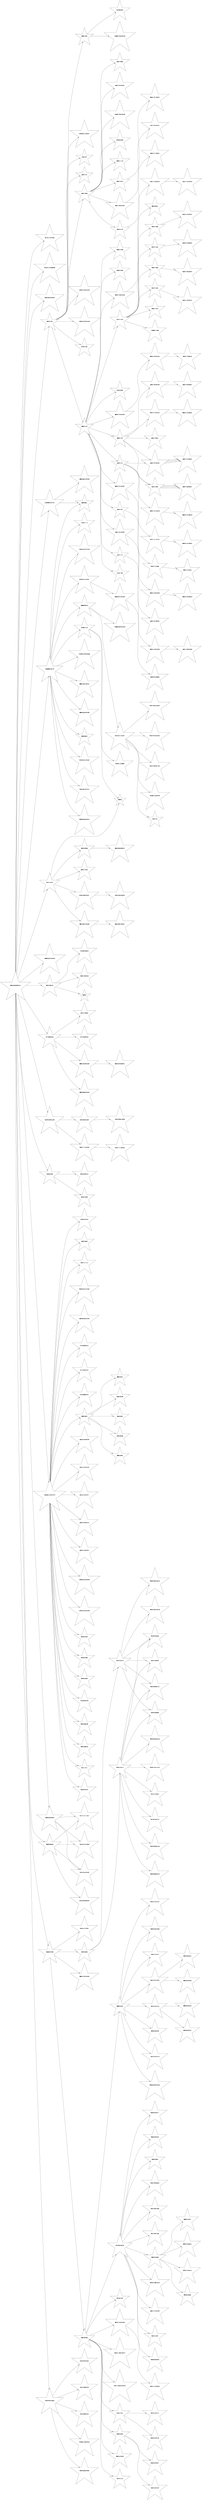 digraph fortheking {
	rankdir=LR size="100,50"
	node [shape=star]
	"EF-00-3028090-010" -> "9E130-1120-3A2D"
	"EF-00-3028090-010" -> "9E130-1140-2A30KC"
	"EF-00-3028090-010" -> "EC20-3304-00-002"
	"EF-00-3028090-010" -> "EF30-7000"
	"EF30-7000" -> "9MA07-686"
	"EF30-7000" -> "EF30-7100"
	"EF30-7100" -> "91300-0980"
	"EF30-7100" -> "EF30-7104-00-002"
	"EF30-7104-00-002" -> "EF30-7104-0Z-001"
	"EF30-7104-0Z-001" -> "EF30-7104KD-A0"
	"EF30-7100" -> "EF30-7120"
	"EF30-7120" -> "EF34-7115-00-001"
	"EF34-7115-00-001" -> "EF34-7115-0F-001"
	"EF30-7120" -> "JA30-1100B-1"
	"EF30-7120" -> "JA30-7125B"
	"JA30-7125B" -> "JA30-7125-0F-001"
	"JA30-7125B" -> "JA30-7125-0F-001"
	"EF30-7120" -> "JA30-7127-00-001"
	"JA30-7127-00-001" -> "JA30-7127-0F-001"
	"JA30-7127-00-001" -> "JA30-7127-0F-001"
	"EF30-7120" -> "JA30-7182-00-002"
	"JA30-7182-00-002" -> "JA30-7182-0F-001"
	"EF30-7100" -> "EF34-7101-00-007"
	"EF34-7101-00-007" -> "RA34-7101K-B2"
	"RA34-7101K-B2" -> "EF34-7101K-A0"
	"EF30-7100" -> "JA30-7110"
	"JA30-7110" -> "EF30-7181-00-001"
	"EF30-7181-00-001" -> "EF30-7181-0F-001"
	"JA30-7110" -> "EF34-7121-00-004"
	"EF34-7121-00-004" -> "EF34-7121-0F-004"
	"JA30-7110" -> "JA30-7125B"
	"JA30-7125B" -> "JA30-7125-0F-001"
	"JA30-7125B" -> "JA30-7125-0F-001"
	"JA30-7110" -> "JA30-7127-00-001"
	"JA30-7127-00-001" -> "JA30-7127-0F-001"
	"JA30-7127-00-001" -> "JA30-7127-0F-001"
	"EF30-7100" -> "JA30-7130"
	"JA30-7130" -> "EF34-7122-00-004"
	"EF34-7122-00-004" -> "EF34-7122-0F-004"
	"EF30-7100" -> "JA30-7131-00-004"
	"JA30-7131-00-004" -> "JA30-7131-0F-001"
	"EF30-7100" -> "JA30-7140"
	"JA30-7140" -> "EF34-7123-00-002"
	"EF34-7123-00-002" -> "JA34-7123-0K-003"
	"EF30-7100" -> "Q130-7155"
	"EF30-7100" -> "RA30-7102B"
	"EF30-7100" -> "RA30-7151B"
	"EF30-7100" -> "RA34-7103-00-005"
	"RA34-7103-00-005" -> "RA34-7103-0B-002"
	"RA34-7103-0B-002" -> "RA34-7103-0K-003"
	"EF30-7100" -> "RA34-7150A"
	"RA34-7150A" -> "9EL02-5310"
	"RA34-7150A" -> "RA34-7133A"
	"RA34-7133A" -> "RA34-7133-0F-001"
	"RA34-7150A" -> "RA34-7134A"
	"RA34-7134A" -> "RA34-7134-0F-001"
	"RA34-7150A" -> "RA34-7135A"
	"RA34-7135A" -> "RA34-7135-0F-001"
	"RA34-7150A" -> "RA34-7136A"
	"RA34-7136A" -> "RA34-7136-0F-001"
	"RA34-7150A" -> "RA34-7137A"
	"RA34-7150A" -> "S-EF30-7146B"
	"EF30-7000" -> "EF30-7300"
	"EF30-7300" -> "98M65-0800"
	"EF30-7300" -> "S-EF30-7300-00-002"
	"EF30-7000" -> "EU34-5111-00-001"
	"EF30-7000" -> "I640-7317"
	"EF30-7000" -> "JA30-7116"
	"EF30-7000" -> "JA30-7400A"
	"JA30-7400A" -> "9MB22-0035"
	"JA30-7400A" -> "EF30-7117A"
	"JA30-7400A" -> "EF30-7407A"
	"EF30-7407A" -> "EF30-7407-0F-001"
	"JA30-7400A" -> "EI30-7403-00-003"
	"EI30-7403-00-003" -> "EI30-7403-0F-001"
	"JA30-7400A" -> "JA30-2117B"
	"JA30-2117B" -> "JA30-2117-0F-001"
	"JA30-7400A" -> "JA30-7405B"
	"JA30-7400A" -> "JA30-7413-00-001"
	"JA30-7400A" -> "S-JA30-7400-00-003"
	"EF30-7000" -> "S-EF30-7250-00-002"
	"EF30-7000" -> "S-EF30-7500-00-003"
	"EF-00-3028090-010" -> "EF34-2000C"
	"EF34-2000C" -> "9HT26"
	"EF34-2000C" -> "EF24-2307-00-003"
	"EF24-2307-00-003" -> "EF24-2307-0F-001"
	"EF34-2000C" -> "EF34-2306G"
	"EF34-2306G" -> "EF34-2306-0F-001"
	"EF34-2000C" -> "EU30-4089-00-007"
	"EU30-4089-00-007" -> "EU30-4089-0F-002"
	"EF34-2000C" -> "JA30-1110A-1"
	"EF-00-3028090-010" -> "S-EF30-3210-00-024"
	"EF-00-3028090-010" -> "TOOL BOX-XS"
	"TOOL BOX-XS" -> "9BF01-0G03-03"
	"TOOL BOX-XS" -> "9HT28"
	"TOOL BOX-XS" -> "9S-TOOL BOX-4"
	"EF-00-3028090-010" -> "Y-7130-F-40SA"
	"Y-7130-F-40SA" -> "9BZ01-SN90A"
	"Y-7130-F-40SA" -> "9Z713-SN34-01"
	"Y-7130-F-40SA" -> "EF30-4015-00-003"
	"EF30-4015-00-003" -> "EF30-4015-0F-001"
	"Y-7130-F-40SA" -> "EF30-4509-00-004"
	"EF-00-3028090-010" -> "Y-8000-SN03-1300"
	"Y-8000-SN03-1300" -> "8000-SN03-1300"
	"8000-SN03-1300" -> "8000-SN03-1300F"
	"Y-8000-SN03-1300" -> "C834-7111-00-003"
	"C834-7111-00-003" -> "C834-7111-0F-003"
	"EF-00-3028090-010" -> "Y-BA06-0906"
	"Y-BA06-0906" -> "9BA06-0D08-A1"
	"Y-BA06-0906" -> "9BF03-0G69"
	"EF-00-3028090-010" -> "Y-BIEFB1213-300900"
	"Y-BIEFB1213-300900" -> "95M20-0420"
	"Y-BIEFB1213-300900" -> "95M20-0450"
	"Y-BIEFB1213-300900" -> "95M20-0500"
	"Y-BIEFB1213-300900" -> "9A-6X25X2206"
	"Y-BIEFB1213-300900" -> "9BF19-JH-135"
	"Y-BIEFB1213-300900" -> "9BF19-JH-215"
	"Y-BIEFB1213-300900" -> "9BI01-20L1"
	"Y-BIEFB1213-300900" -> "9BI03-S004-01"
	"Y-BIEFB1213-300900" -> "9BI03-S004-02"
	"Y-BIEFB1213-300900" -> "9BI04-0G08"
	"Y-BIEFB1213-300900" -> "9BK01-0118-6"
	"Y-BIEFB1213-300900" -> "9BN03-0G16-W088"
	"Y-BIEFB1213-300900" -> "9BN03-0G16-W094"
	"Y-BIEFB1213-300900" -> "9I-10X25X2214"
	"Y-BIEFB1213-300900" -> "9I-10X25X2364"
	"Y-BIEFB1213-300900" -> "9I-10X25X2764"
	"Y-BIEFB1213-300900" -> "EF34-2300"
	"EF34-2300" -> "EF30-2308"
	"EF34-2300" -> "EF30-2310"
	"EF34-2300" -> "RA30-2304B"
	"EF34-2300" -> "RA30-2309"
	"EF34-2300" -> "TC30-2302B"
	"Y-BIEFB1213-300900" -> "JA30-2108-00-003"
	"Y-BIEFB1213-300900" -> "JA30-2108-00-006"
	"Y-BIEFB1213-300900" -> "JA30-2108-00-007"
	"Y-BIEFB1213-300900" -> "JA30-2108-00-010"
	"Y-BIEFB1213-300900" -> "JA30-2113-00-001"
	"Y-BIEFB1213-300900" -> "S-TB30-2100-00-004"
	"Y-BIEFB1213-300900" -> "S-TB30-2200-00-003"
	"EF-00-3028090-010" -> "Y-CEEF30-C2100"
	"Y-CEEF30-C2100" -> "9S-E620-1300-XL-A5"
	"Y-CEEF30-C2100" -> "EF30-1501-00-001"
	"Y-CEEF30-C2100" -> "EF30-3202-00-005"
	"Y-CEEF30-C2100" -> "EF30-5511"
	"Y-CEEF30-C2100" -> "EF30-5515"
	"Y-CEEF30-C2100" -> "EU30-3201-00-003"
	"Y-CEEF30-C2100" -> "EU30-5101-00-007"
	"EU30-5101-00-007" -> "EF30-5101-0Z-003"
	"EF30-5101-0Z-003" -> "RA30-5101KD-A0"
	"Y-CEEF30-C2100" -> "GH34-3315-00-001"
	"Y-CEEF30-C2100" -> "S-EF30-3300-00-011"
	"Y-CEEF30-C2100" -> "S-EF30-7114"
	"Y-CEEF30-C2100" -> "S-EF34-3240-00-003"
	"Y-CEEF30-C2100" -> "Y-EF30-5201C"
	"Y-EF30-5201C" -> "EU34-3211-00-001"
	"EU34-3211-00-001" -> "9HT01-50"
	"EU34-3211-00-001" -> "9LU07-3301-35-001"
	"EU34-3211-00-001" -> "9LU07-5262-35-001"
	"EU34-3211-00-001" -> "9LU07-5262-37-001"
	"EU34-3211-00-001" -> "9M630-1150-24V-5"
	"Y-EF30-5201C" -> "S-EF30-5200-00-004"
	"Y-CEEF30-C2100" -> "Y-M634-7112"
	"Y-M634-7112" -> "9HT26"
	"Y-M634-7112" -> "M634-7112-696T"
	"EF-00-3028090-010" -> "Y-CEEF30-CS2100"
	"Y-CEEF30-CS2100" -> "EF30-3321-00-026"
	"Y-CEEF30-CS2100" -> "EF30-5511"
	"EF-00-3028090-010" -> "Y-EF30-N2820"
	"Y-EF30-N2820" -> "I630-3108-00-025"
	"Y-EF30-N2820" -> "VO-LS14141 G001"
	"Y-EF30-N2820" -> "VO-LS14141 G002"
	"Y-EF30-N2820" -> "XS3B-30X28X2640"
	"EF-00-3028090-010" -> "Y-EF30-NS28202"
	"Y-EF30-NS28202" -> "I630-3108-00-025"
	"Y-EF30-NS28202" -> "VO-LS14141 G001"
	"Y-EF30-NS28202" -> "VO-LS14141 G002"
	"EF-00-3028090-010" -> "Y-EF34-C7303"
	"Y-EF34-C7303" -> "9EC00-B7.5HP-4"
	"Y-EF34-C7303" -> "9EP90-X030"
	"9EP90-X030" -> "9EP90-2K01A"
	"9EP90-2K01A" -> "9EL08-ZB4BD2"
	"9EP90-2K01A" -> "9EL09-ZB4BA3"
	"9EP90-2K01A" -> "9EL09-ZB4BA5"
	"9EP90-2K01A" -> "9EL09-ZB4BC4"
	"9EP90-2K01A" -> "9EL09-ZB4BS54"
	"9EP90-2K01A" -> "9EL09-ZB4BZ101"
	"9EP90-2K01A" -> "9EL09-ZB4BZ103"
	"9EP90-2K01A" -> "9EL09-ZB4BZ104"
	"9EP90-2K01A" -> "9EP90-2K01A-07A"
	"9EP90-2K01A" -> "9EP90-2K01A-07B"
	"9EP90-X030" -> "9EP90-2K01C"
	"9EP90-2K01C" -> "9EL09-ZB4BA3"
	"9EP90-2K01C" -> "9EL09-ZB4BA5"
	"9EP90-2K01C" -> "9EL09-ZB4BC4"
	"9EP90-2K01C" -> "9EL09-ZB4BZ101"
	"9EP90-2K01C" -> "9EP90-2K01C-07A"
	"9EP90-2K01C" -> "9EP90-2K01C-07B"
	"Y-EF34-C7303" -> "EF30-7157-00-002"
	"Y-EF34-C7303" -> "EF34-C7303"
	"EF34-C7303" -> "9EA00-7.5HP-55N4-1"
	"EF34-C7303" -> "9ED12-DB9P-4IN250A"
	"EF34-C7303" -> "9EG04-24P1"
	"9EG04-24P1" -> "9EG04-24P1-07"
	"9EG04-24P1" -> "9EG04-24P1-09"
	"EF34-C7303" -> "9EG04-24P2"
	"9EG04-24P2" -> "9EG04-24P2-07"
	"9EG04-24P2" -> "9EG04-24P2-09"
	"EF34-C7303" -> "9EJ00-0160-60"
	"EF34-C7303" -> "9EN00-1212"
	"EF34-C7303" -> "9EP00-2004"
	"9EP00-2004" -> "9EP00-2004-03A1"
	"9EP00-2004" -> "9EP00-2004-03B"
	"9EP00-2004" -> "9EP00-2004-04"
	"9EP00-2004" -> "9EP00-2004-CPU"
	"9EP00-2004-CPU" -> "9EP00-2004-01"
	"9EP00-2004-CPU" -> "9EP02-2004-06"
	"9EP00-2004" -> "9EP00-2004-I/O"
	"9EP00-2004-I/O" -> "9EP00-2004-02"
	"9EP00-2004-I/O" -> "9EP02-2004-07"
	"9EP00-2004" -> "9EP90-2004-05"
	"9EP00-2004" -> "9EP90-2004-07A"
	"9EP00-2004" -> "9EP90-2004-07B-01"
	"EF34-C7303" -> "9S-XK00-C0003"
	"9S-XK00-C0003" -> "9EB00-1268V"
	"9S-XK00-C0003" -> "9ED80-K2005-6"
	"9S-XK00-C0003" -> "9ED80-X2001-7"
	"9S-XK00-C0003" -> "9EJ00-0080-60"
	"9S-XK00-C0003" -> "9EK00-6AL-I"
	"9S-XK00-C0003" -> "9EL01-3P32A-LS"
	"9S-XK00-C0003" -> "9EL10-AC1-25A"
	"9S-XK00-C0003" -> "9EL10-AC1-25B"
	"9S-XK00-C0003" -> "9EP00-2026B"
	"9EP00-2026B" -> "9EB00-1220-1"
	"9EP00-2026B" -> "9EP00-2026B-01"
	"9EP00-2026B" -> "9EP00-2026B-02"
	"9EP00-2026B" -> "9EP02-2026B"
	"9S-XK00-C0003" -> "9EP00-MDR-40-24"
	"9S-XK00-C0003" -> "JA30-7119-00-002"
	"EF34-C7303" -> "9T130-7200"
	"EF34-C7303" -> "EF34-7124-00-006"
	"EF34-7124-00-006" -> "EF34-7124-0F-002"
	"EF-00-3028090-010" -> "Y-LU00-PU04-6XS"
	"Y-LU00-PU04-6XS" -> "9LU00-A030-P005"
	"Y-LU00-PU04-6XS" -> "9LU00-PU04-6-2"
	"Y-LU00-PU04-6XS" -> "9LU07-AO30-004"
	"Y-LU00-PU04-6XS" -> "9LU24-AO30-001"
	"Y-LU00-PU04-6XS" -> "9M630-1150-24V-A"
}
